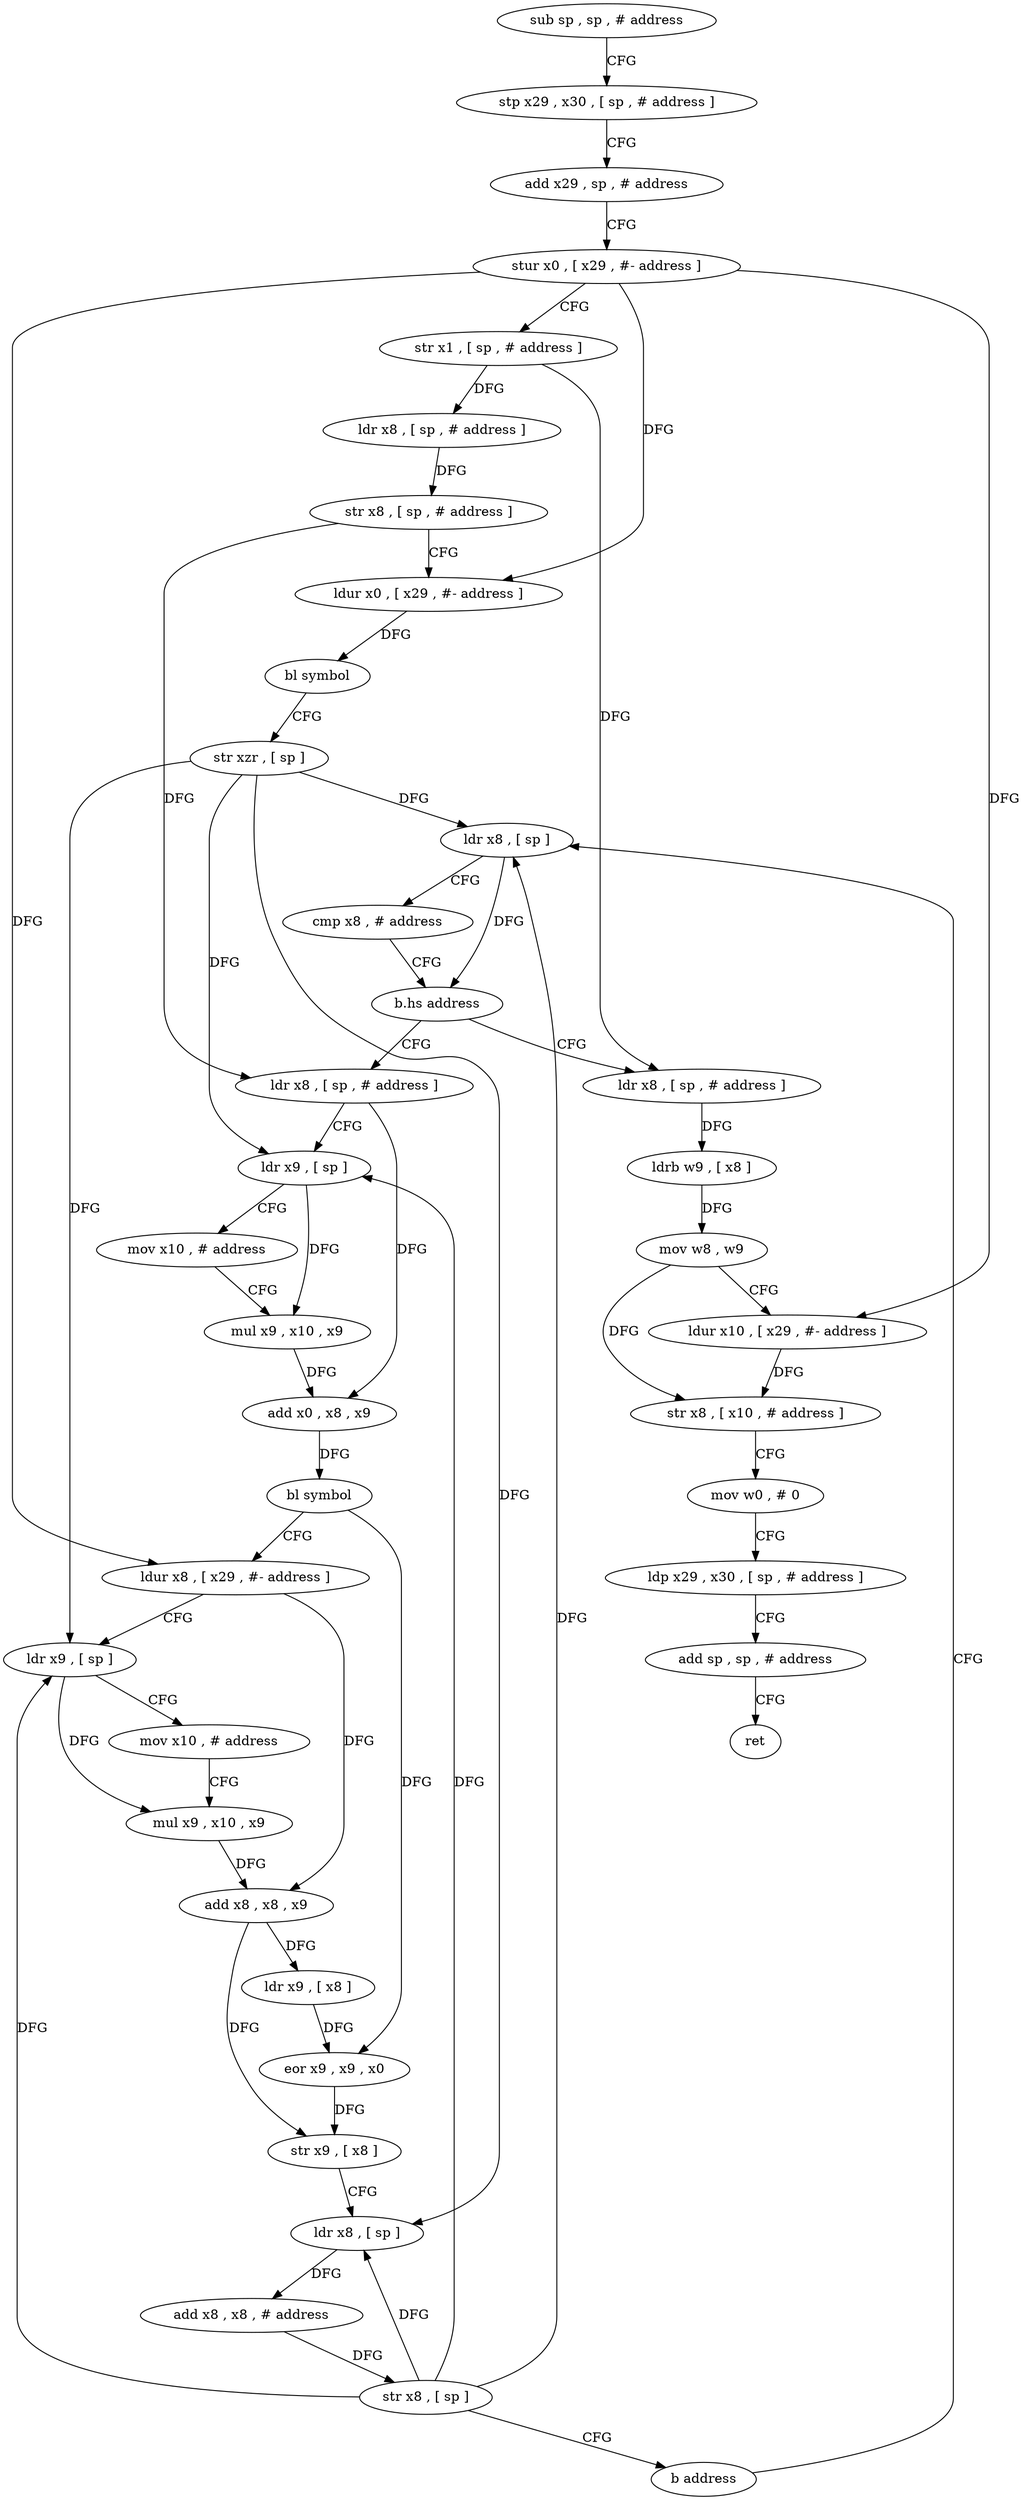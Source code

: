 digraph "func" {
"4213192" [label = "sub sp , sp , # address" ]
"4213196" [label = "stp x29 , x30 , [ sp , # address ]" ]
"4213200" [label = "add x29 , sp , # address" ]
"4213204" [label = "stur x0 , [ x29 , #- address ]" ]
"4213208" [label = "str x1 , [ sp , # address ]" ]
"4213212" [label = "ldr x8 , [ sp , # address ]" ]
"4213216" [label = "str x8 , [ sp , # address ]" ]
"4213220" [label = "ldur x0 , [ x29 , #- address ]" ]
"4213224" [label = "bl symbol" ]
"4213228" [label = "str xzr , [ sp ]" ]
"4213232" [label = "ldr x8 , [ sp ]" ]
"4213316" [label = "ldr x8 , [ sp , # address ]" ]
"4213320" [label = "ldrb w9 , [ x8 ]" ]
"4213324" [label = "mov w8 , w9" ]
"4213328" [label = "ldur x10 , [ x29 , #- address ]" ]
"4213332" [label = "str x8 , [ x10 , # address ]" ]
"4213336" [label = "mov w0 , # 0" ]
"4213340" [label = "ldp x29 , x30 , [ sp , # address ]" ]
"4213344" [label = "add sp , sp , # address" ]
"4213348" [label = "ret" ]
"4213244" [label = "ldr x8 , [ sp , # address ]" ]
"4213248" [label = "ldr x9 , [ sp ]" ]
"4213252" [label = "mov x10 , # address" ]
"4213256" [label = "mul x9 , x10 , x9" ]
"4213260" [label = "add x0 , x8 , x9" ]
"4213264" [label = "bl symbol" ]
"4213268" [label = "ldur x8 , [ x29 , #- address ]" ]
"4213272" [label = "ldr x9 , [ sp ]" ]
"4213276" [label = "mov x10 , # address" ]
"4213280" [label = "mul x9 , x10 , x9" ]
"4213284" [label = "add x8 , x8 , x9" ]
"4213288" [label = "ldr x9 , [ x8 ]" ]
"4213292" [label = "eor x9 , x9 , x0" ]
"4213296" [label = "str x9 , [ x8 ]" ]
"4213300" [label = "ldr x8 , [ sp ]" ]
"4213304" [label = "add x8 , x8 , # address" ]
"4213308" [label = "str x8 , [ sp ]" ]
"4213312" [label = "b address" ]
"4213236" [label = "cmp x8 , # address" ]
"4213240" [label = "b.hs address" ]
"4213192" -> "4213196" [ label = "CFG" ]
"4213196" -> "4213200" [ label = "CFG" ]
"4213200" -> "4213204" [ label = "CFG" ]
"4213204" -> "4213208" [ label = "CFG" ]
"4213204" -> "4213220" [ label = "DFG" ]
"4213204" -> "4213328" [ label = "DFG" ]
"4213204" -> "4213268" [ label = "DFG" ]
"4213208" -> "4213212" [ label = "DFG" ]
"4213208" -> "4213316" [ label = "DFG" ]
"4213212" -> "4213216" [ label = "DFG" ]
"4213216" -> "4213220" [ label = "CFG" ]
"4213216" -> "4213244" [ label = "DFG" ]
"4213220" -> "4213224" [ label = "DFG" ]
"4213224" -> "4213228" [ label = "CFG" ]
"4213228" -> "4213232" [ label = "DFG" ]
"4213228" -> "4213248" [ label = "DFG" ]
"4213228" -> "4213272" [ label = "DFG" ]
"4213228" -> "4213300" [ label = "DFG" ]
"4213232" -> "4213236" [ label = "CFG" ]
"4213232" -> "4213240" [ label = "DFG" ]
"4213316" -> "4213320" [ label = "DFG" ]
"4213320" -> "4213324" [ label = "DFG" ]
"4213324" -> "4213328" [ label = "CFG" ]
"4213324" -> "4213332" [ label = "DFG" ]
"4213328" -> "4213332" [ label = "DFG" ]
"4213332" -> "4213336" [ label = "CFG" ]
"4213336" -> "4213340" [ label = "CFG" ]
"4213340" -> "4213344" [ label = "CFG" ]
"4213344" -> "4213348" [ label = "CFG" ]
"4213244" -> "4213248" [ label = "CFG" ]
"4213244" -> "4213260" [ label = "DFG" ]
"4213248" -> "4213252" [ label = "CFG" ]
"4213248" -> "4213256" [ label = "DFG" ]
"4213252" -> "4213256" [ label = "CFG" ]
"4213256" -> "4213260" [ label = "DFG" ]
"4213260" -> "4213264" [ label = "DFG" ]
"4213264" -> "4213268" [ label = "CFG" ]
"4213264" -> "4213292" [ label = "DFG" ]
"4213268" -> "4213272" [ label = "CFG" ]
"4213268" -> "4213284" [ label = "DFG" ]
"4213272" -> "4213276" [ label = "CFG" ]
"4213272" -> "4213280" [ label = "DFG" ]
"4213276" -> "4213280" [ label = "CFG" ]
"4213280" -> "4213284" [ label = "DFG" ]
"4213284" -> "4213288" [ label = "DFG" ]
"4213284" -> "4213296" [ label = "DFG" ]
"4213288" -> "4213292" [ label = "DFG" ]
"4213292" -> "4213296" [ label = "DFG" ]
"4213296" -> "4213300" [ label = "CFG" ]
"4213300" -> "4213304" [ label = "DFG" ]
"4213304" -> "4213308" [ label = "DFG" ]
"4213308" -> "4213312" [ label = "CFG" ]
"4213308" -> "4213232" [ label = "DFG" ]
"4213308" -> "4213248" [ label = "DFG" ]
"4213308" -> "4213272" [ label = "DFG" ]
"4213308" -> "4213300" [ label = "DFG" ]
"4213312" -> "4213232" [ label = "CFG" ]
"4213236" -> "4213240" [ label = "CFG" ]
"4213240" -> "4213316" [ label = "CFG" ]
"4213240" -> "4213244" [ label = "CFG" ]
}
